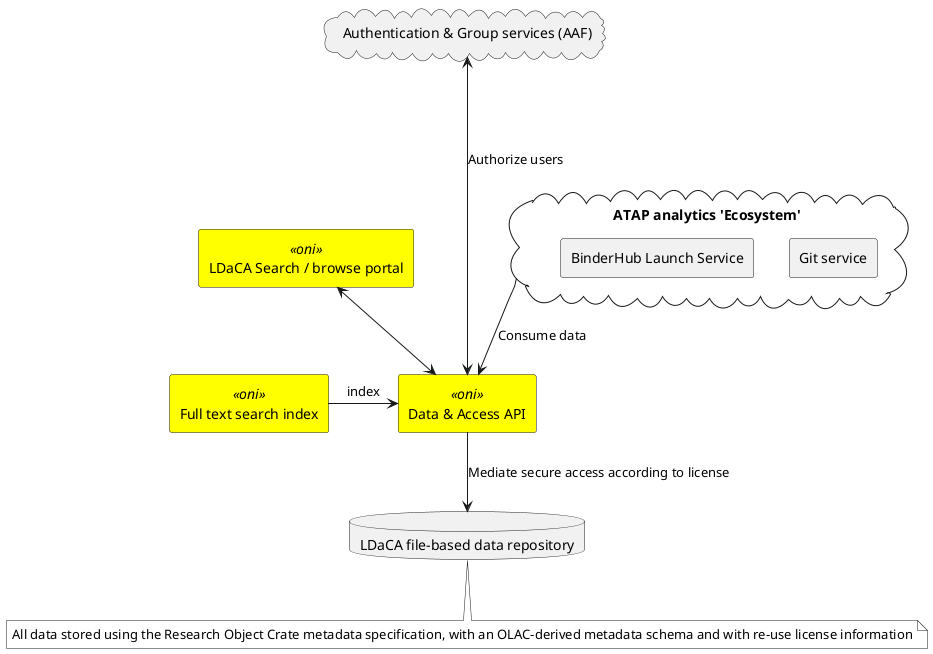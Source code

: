 
@startuml

skinparam rectanglebackgroundColor<<oni>> yellow
skinparam databasebackgroundColor<<oni>> yellow
skinparam noteBackgroundColor white



cloud "ATAP analytics 'Ecosystem' " as atap {
    rectangle "Git service" {

    }
    rectangle "BinderHub Launch Service" {
        
    }
}

rectangle "LDaCA Search / browse portal" <<oni>> as oni {

}

rectangle "Full text search index" <<oni>> as elastic {

}

rectangle "Data & Access API" <<oni>> as api {

}

database "LDaCA file-based data repository"  as ocfl {

}

cloud "Authentication & Group services (AAF)" as auth {

}

atap -down-> api : Consume data
oni <-down-> api
auth <--down--> api : Authorize users
elastic -> api : index
api -down-> ocfl : Mediate secure access according to license

note bottom of ocfl : All data stored using the Research Object Crate metadata specification, with an OLAC-derived metadata schema and with re-use license information



@enduml
